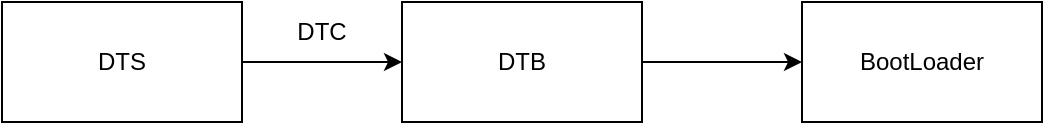 <mxfile version="21.6.5" type="github">
  <diagram name="第 1 页" id="Zl2NUL5gu00z_4ef21Sr">
    <mxGraphModel dx="1244" dy="798" grid="1" gridSize="10" guides="1" tooltips="1" connect="1" arrows="1" fold="1" page="1" pageScale="1" pageWidth="827" pageHeight="1169" math="0" shadow="0">
      <root>
        <mxCell id="0" />
        <mxCell id="1" parent="0" />
        <mxCell id="z9Lq9DkYFOEhCAtS1ySL-4" value="" style="edgeStyle=orthogonalEdgeStyle;rounded=0;orthogonalLoop=1;jettySize=auto;html=1;" edge="1" parent="1" source="z9Lq9DkYFOEhCAtS1ySL-1" target="z9Lq9DkYFOEhCAtS1ySL-3">
          <mxGeometry relative="1" as="geometry" />
        </mxCell>
        <mxCell id="z9Lq9DkYFOEhCAtS1ySL-1" value="DTS" style="rounded=0;whiteSpace=wrap;html=1;" vertex="1" parent="1">
          <mxGeometry x="40" y="350" width="120" height="60" as="geometry" />
        </mxCell>
        <mxCell id="z9Lq9DkYFOEhCAtS1ySL-8" value="" style="edgeStyle=orthogonalEdgeStyle;rounded=0;orthogonalLoop=1;jettySize=auto;html=1;" edge="1" parent="1" source="z9Lq9DkYFOEhCAtS1ySL-3" target="z9Lq9DkYFOEhCAtS1ySL-7">
          <mxGeometry relative="1" as="geometry" />
        </mxCell>
        <mxCell id="z9Lq9DkYFOEhCAtS1ySL-3" value="DTB" style="rounded=0;whiteSpace=wrap;html=1;" vertex="1" parent="1">
          <mxGeometry x="240" y="350" width="120" height="60" as="geometry" />
        </mxCell>
        <mxCell id="z9Lq9DkYFOEhCAtS1ySL-5" value="DTC" style="text;html=1;strokeColor=none;fillColor=none;align=center;verticalAlign=middle;whiteSpace=wrap;rounded=0;" vertex="1" parent="1">
          <mxGeometry x="170" y="350" width="60" height="30" as="geometry" />
        </mxCell>
        <mxCell id="z9Lq9DkYFOEhCAtS1ySL-7" value="BootLoader" style="whiteSpace=wrap;html=1;rounded=0;" vertex="1" parent="1">
          <mxGeometry x="440" y="350" width="120" height="60" as="geometry" />
        </mxCell>
      </root>
    </mxGraphModel>
  </diagram>
</mxfile>
